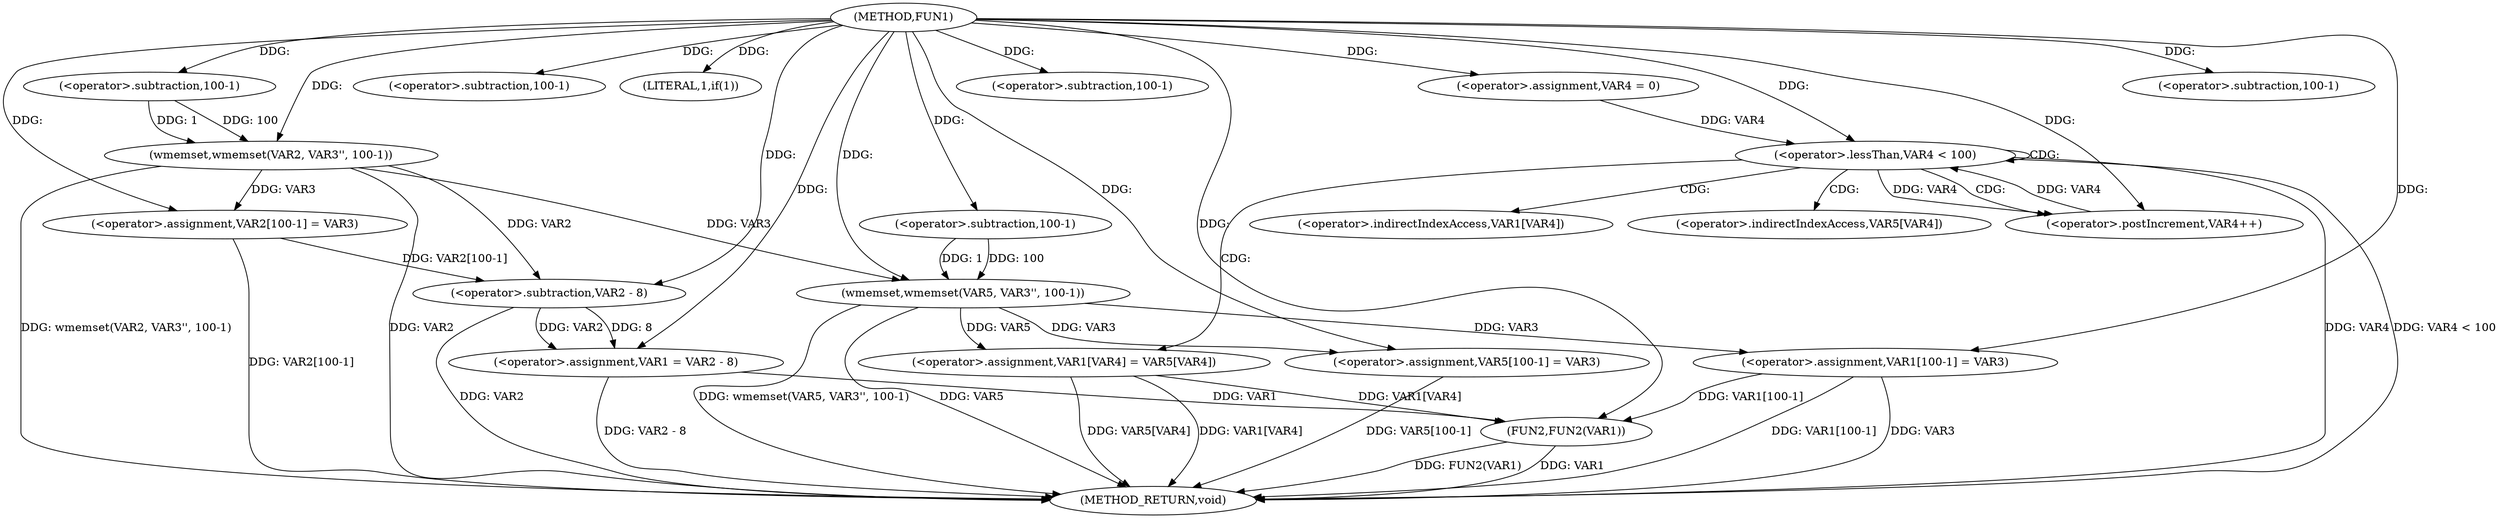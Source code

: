 digraph FUN1 {  
"1000100" [label = "(METHOD,FUN1)" ]
"1000167" [label = "(METHOD_RETURN,void)" ]
"1000104" [label = "(wmemset,wmemset(VAR2, VAR3'', 100-1))" ]
"1000107" [label = "(<operator>.subtraction,100-1)" ]
"1000110" [label = "(<operator>.assignment,VAR2[100-1] = VAR3)" ]
"1000113" [label = "(<operator>.subtraction,100-1)" ]
"1000118" [label = "(LITERAL,1,if(1))" ]
"1000120" [label = "(<operator>.assignment,VAR1 = VAR2 - 8)" ]
"1000122" [label = "(<operator>.subtraction,VAR2 - 8)" ]
"1000128" [label = "(wmemset,wmemset(VAR5, VAR3'', 100-1))" ]
"1000131" [label = "(<operator>.subtraction,100-1)" ]
"1000134" [label = "(<operator>.assignment,VAR5[100-1] = VAR3)" ]
"1000137" [label = "(<operator>.subtraction,100-1)" ]
"1000142" [label = "(<operator>.assignment,VAR4 = 0)" ]
"1000145" [label = "(<operator>.lessThan,VAR4 < 100)" ]
"1000148" [label = "(<operator>.postIncrement,VAR4++)" ]
"1000151" [label = "(<operator>.assignment,VAR1[VAR4] = VAR5[VAR4])" ]
"1000158" [label = "(<operator>.assignment,VAR1[100-1] = VAR3)" ]
"1000161" [label = "(<operator>.subtraction,100-1)" ]
"1000165" [label = "(FUN2,FUN2(VAR1))" ]
"1000152" [label = "(<operator>.indirectIndexAccess,VAR1[VAR4])" ]
"1000155" [label = "(<operator>.indirectIndexAccess,VAR5[VAR4])" ]
  "1000158" -> "1000167"  [ label = "DDG: VAR1[100-1]"] 
  "1000158" -> "1000167"  [ label = "DDG: VAR3"] 
  "1000104" -> "1000167"  [ label = "DDG: wmemset(VAR2, VAR3'', 100-1)"] 
  "1000104" -> "1000167"  [ label = "DDG: VAR2"] 
  "1000122" -> "1000167"  [ label = "DDG: VAR2"] 
  "1000128" -> "1000167"  [ label = "DDG: wmemset(VAR5, VAR3'', 100-1)"] 
  "1000145" -> "1000167"  [ label = "DDG: VAR4"] 
  "1000165" -> "1000167"  [ label = "DDG: FUN2(VAR1)"] 
  "1000165" -> "1000167"  [ label = "DDG: VAR1"] 
  "1000151" -> "1000167"  [ label = "DDG: VAR1[VAR4]"] 
  "1000128" -> "1000167"  [ label = "DDG: VAR5"] 
  "1000151" -> "1000167"  [ label = "DDG: VAR5[VAR4]"] 
  "1000134" -> "1000167"  [ label = "DDG: VAR5[100-1]"] 
  "1000120" -> "1000167"  [ label = "DDG: VAR2 - 8"] 
  "1000145" -> "1000167"  [ label = "DDG: VAR4 < 100"] 
  "1000110" -> "1000167"  [ label = "DDG: VAR2[100-1]"] 
  "1000100" -> "1000104"  [ label = "DDG: "] 
  "1000107" -> "1000104"  [ label = "DDG: 100"] 
  "1000107" -> "1000104"  [ label = "DDG: 1"] 
  "1000100" -> "1000107"  [ label = "DDG: "] 
  "1000104" -> "1000110"  [ label = "DDG: VAR3"] 
  "1000100" -> "1000110"  [ label = "DDG: "] 
  "1000100" -> "1000113"  [ label = "DDG: "] 
  "1000100" -> "1000118"  [ label = "DDG: "] 
  "1000122" -> "1000120"  [ label = "DDG: VAR2"] 
  "1000122" -> "1000120"  [ label = "DDG: 8"] 
  "1000100" -> "1000120"  [ label = "DDG: "] 
  "1000104" -> "1000122"  [ label = "DDG: VAR2"] 
  "1000110" -> "1000122"  [ label = "DDG: VAR2[100-1]"] 
  "1000100" -> "1000122"  [ label = "DDG: "] 
  "1000100" -> "1000128"  [ label = "DDG: "] 
  "1000104" -> "1000128"  [ label = "DDG: VAR3"] 
  "1000131" -> "1000128"  [ label = "DDG: 100"] 
  "1000131" -> "1000128"  [ label = "DDG: 1"] 
  "1000100" -> "1000131"  [ label = "DDG: "] 
  "1000128" -> "1000134"  [ label = "DDG: VAR3"] 
  "1000100" -> "1000134"  [ label = "DDG: "] 
  "1000100" -> "1000137"  [ label = "DDG: "] 
  "1000100" -> "1000142"  [ label = "DDG: "] 
  "1000148" -> "1000145"  [ label = "DDG: VAR4"] 
  "1000142" -> "1000145"  [ label = "DDG: VAR4"] 
  "1000100" -> "1000145"  [ label = "DDG: "] 
  "1000145" -> "1000148"  [ label = "DDG: VAR4"] 
  "1000100" -> "1000148"  [ label = "DDG: "] 
  "1000128" -> "1000151"  [ label = "DDG: VAR5"] 
  "1000100" -> "1000158"  [ label = "DDG: "] 
  "1000128" -> "1000158"  [ label = "DDG: VAR3"] 
  "1000100" -> "1000161"  [ label = "DDG: "] 
  "1000158" -> "1000165"  [ label = "DDG: VAR1[100-1]"] 
  "1000151" -> "1000165"  [ label = "DDG: VAR1[VAR4]"] 
  "1000120" -> "1000165"  [ label = "DDG: VAR1"] 
  "1000100" -> "1000165"  [ label = "DDG: "] 
  "1000145" -> "1000155"  [ label = "CDG: "] 
  "1000145" -> "1000151"  [ label = "CDG: "] 
  "1000145" -> "1000145"  [ label = "CDG: "] 
  "1000145" -> "1000152"  [ label = "CDG: "] 
  "1000145" -> "1000148"  [ label = "CDG: "] 
}
